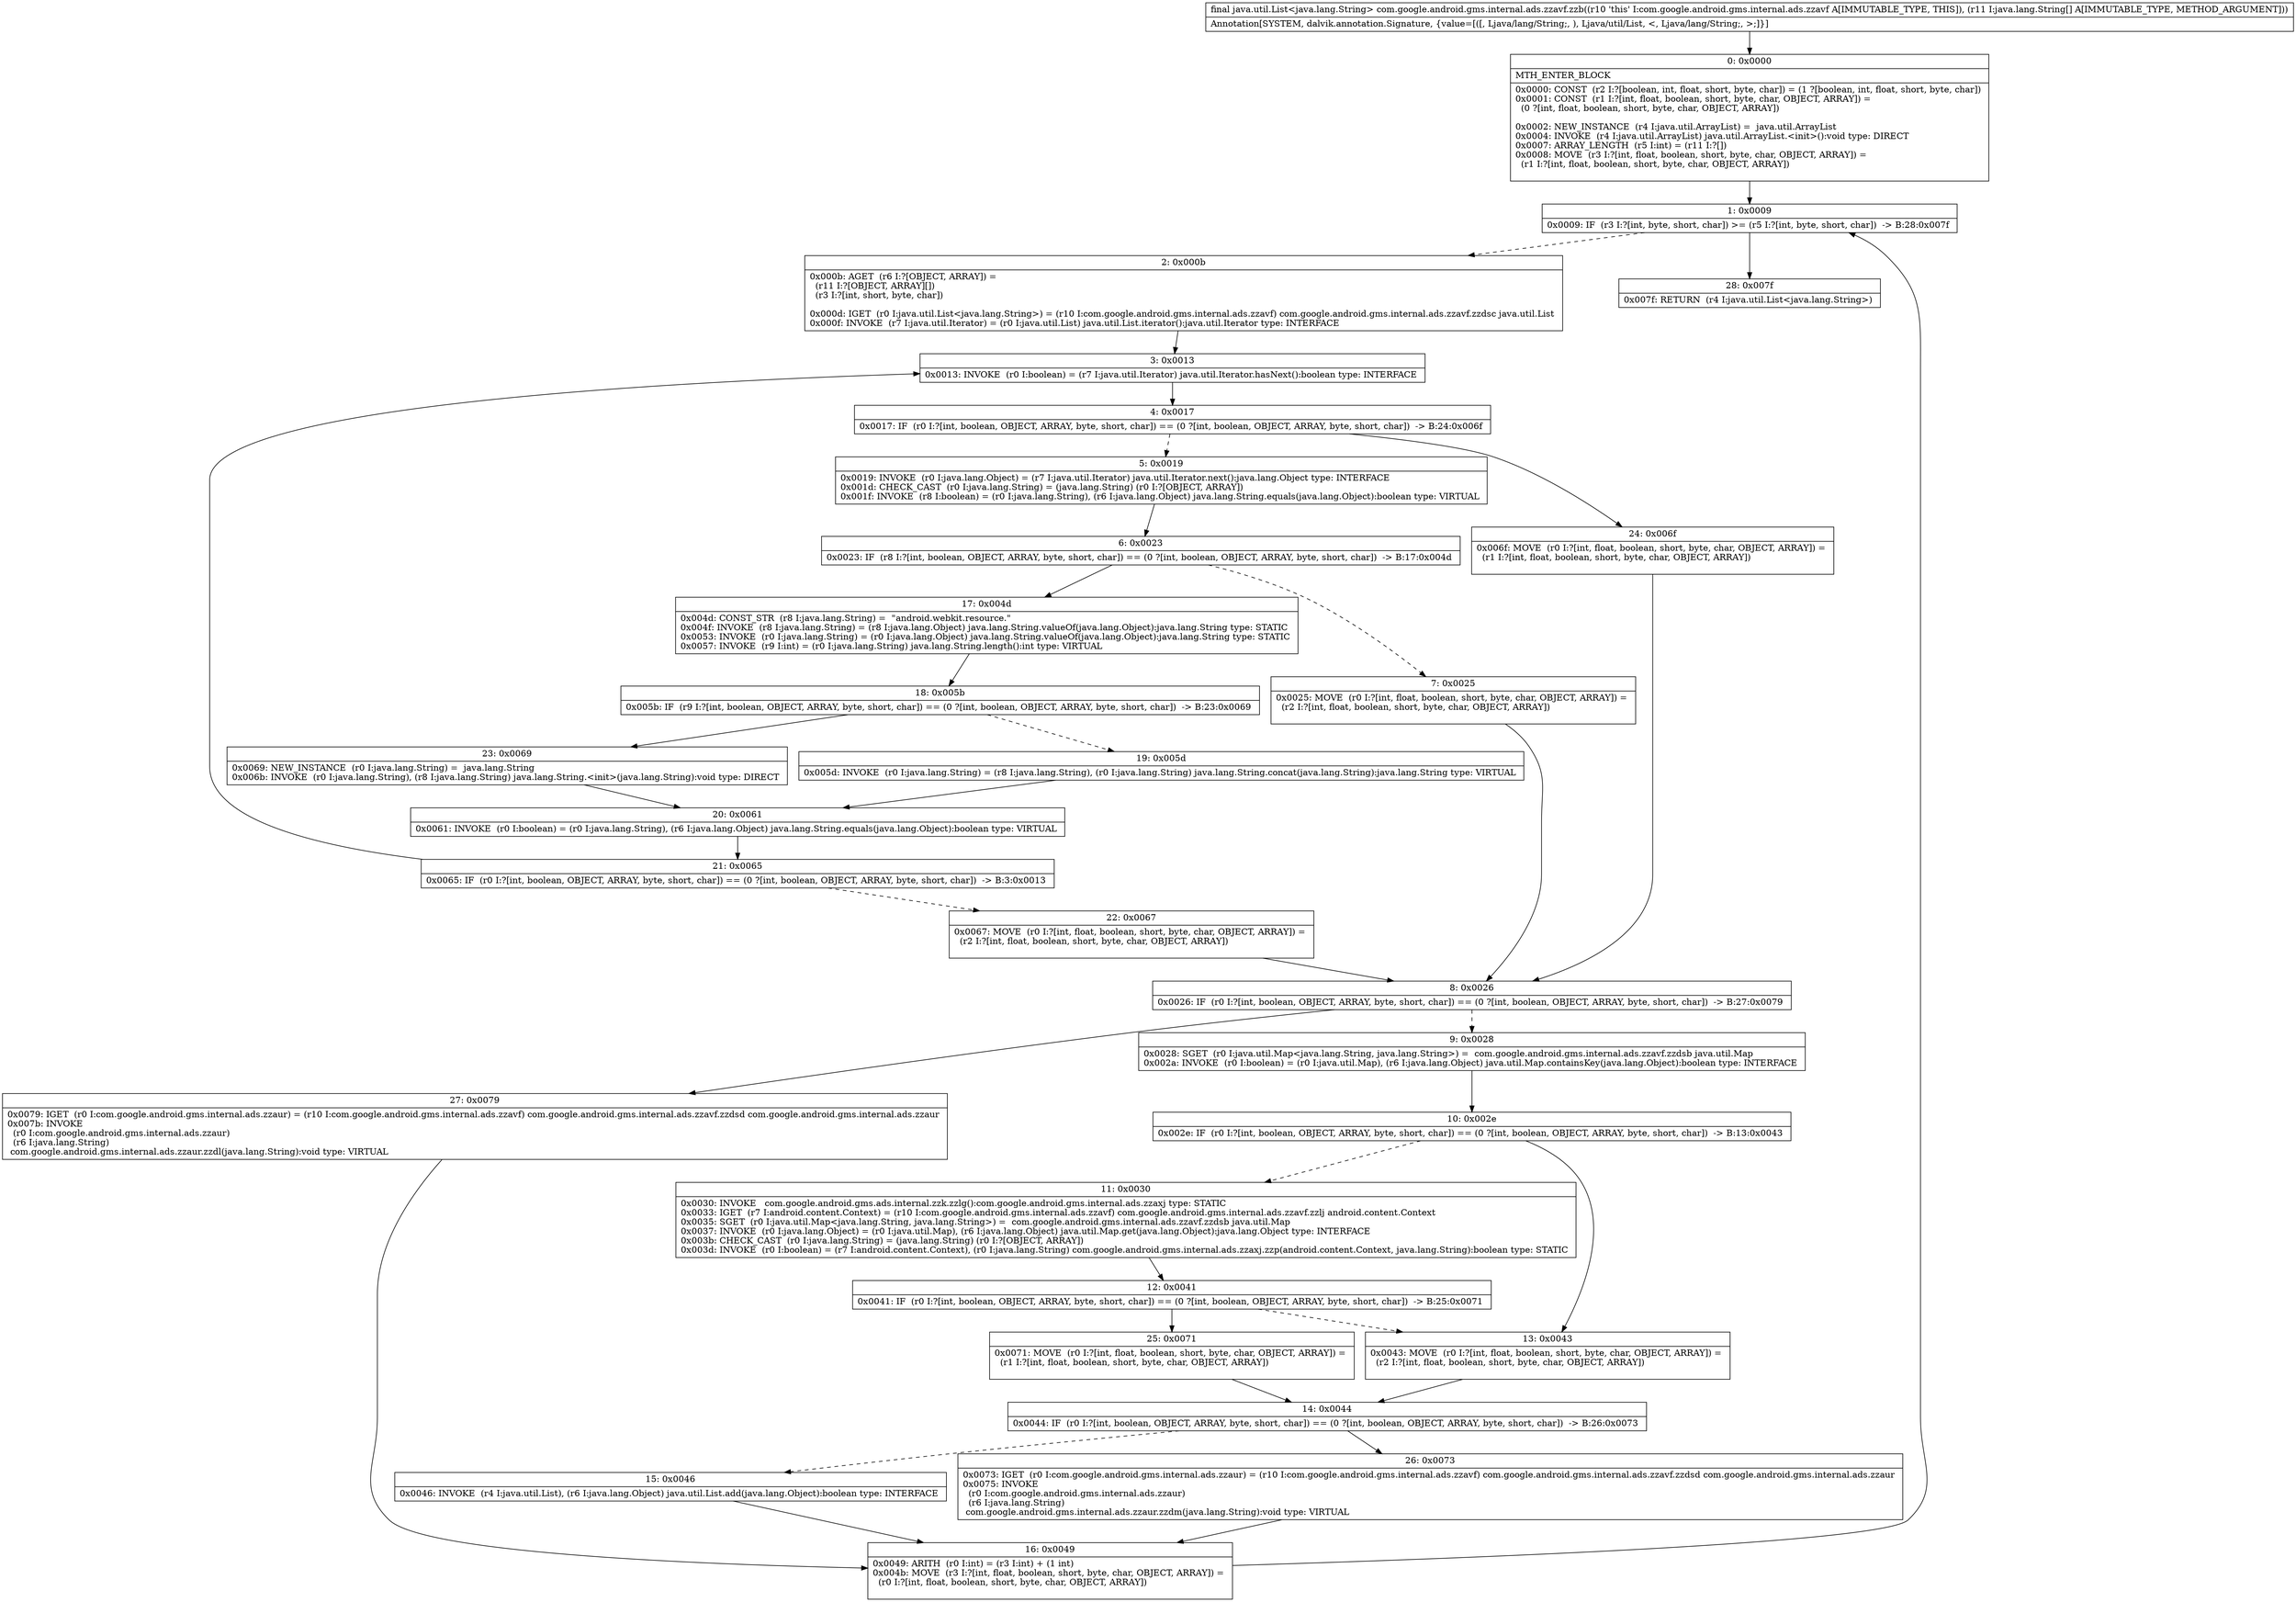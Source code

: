digraph "CFG forcom.google.android.gms.internal.ads.zzavf.zzb([Ljava\/lang\/String;)Ljava\/util\/List;" {
Node_0 [shape=record,label="{0\:\ 0x0000|MTH_ENTER_BLOCK\l|0x0000: CONST  (r2 I:?[boolean, int, float, short, byte, char]) = (1 ?[boolean, int, float, short, byte, char]) \l0x0001: CONST  (r1 I:?[int, float, boolean, short, byte, char, OBJECT, ARRAY]) = \l  (0 ?[int, float, boolean, short, byte, char, OBJECT, ARRAY])\l \l0x0002: NEW_INSTANCE  (r4 I:java.util.ArrayList) =  java.util.ArrayList \l0x0004: INVOKE  (r4 I:java.util.ArrayList) java.util.ArrayList.\<init\>():void type: DIRECT \l0x0007: ARRAY_LENGTH  (r5 I:int) = (r11 I:?[]) \l0x0008: MOVE  (r3 I:?[int, float, boolean, short, byte, char, OBJECT, ARRAY]) = \l  (r1 I:?[int, float, boolean, short, byte, char, OBJECT, ARRAY])\l \l}"];
Node_1 [shape=record,label="{1\:\ 0x0009|0x0009: IF  (r3 I:?[int, byte, short, char]) \>= (r5 I:?[int, byte, short, char])  \-\> B:28:0x007f \l}"];
Node_2 [shape=record,label="{2\:\ 0x000b|0x000b: AGET  (r6 I:?[OBJECT, ARRAY]) = \l  (r11 I:?[OBJECT, ARRAY][])\l  (r3 I:?[int, short, byte, char])\l \l0x000d: IGET  (r0 I:java.util.List\<java.lang.String\>) = (r10 I:com.google.android.gms.internal.ads.zzavf) com.google.android.gms.internal.ads.zzavf.zzdsc java.util.List \l0x000f: INVOKE  (r7 I:java.util.Iterator) = (r0 I:java.util.List) java.util.List.iterator():java.util.Iterator type: INTERFACE \l}"];
Node_3 [shape=record,label="{3\:\ 0x0013|0x0013: INVOKE  (r0 I:boolean) = (r7 I:java.util.Iterator) java.util.Iterator.hasNext():boolean type: INTERFACE \l}"];
Node_4 [shape=record,label="{4\:\ 0x0017|0x0017: IF  (r0 I:?[int, boolean, OBJECT, ARRAY, byte, short, char]) == (0 ?[int, boolean, OBJECT, ARRAY, byte, short, char])  \-\> B:24:0x006f \l}"];
Node_5 [shape=record,label="{5\:\ 0x0019|0x0019: INVOKE  (r0 I:java.lang.Object) = (r7 I:java.util.Iterator) java.util.Iterator.next():java.lang.Object type: INTERFACE \l0x001d: CHECK_CAST  (r0 I:java.lang.String) = (java.lang.String) (r0 I:?[OBJECT, ARRAY]) \l0x001f: INVOKE  (r8 I:boolean) = (r0 I:java.lang.String), (r6 I:java.lang.Object) java.lang.String.equals(java.lang.Object):boolean type: VIRTUAL \l}"];
Node_6 [shape=record,label="{6\:\ 0x0023|0x0023: IF  (r8 I:?[int, boolean, OBJECT, ARRAY, byte, short, char]) == (0 ?[int, boolean, OBJECT, ARRAY, byte, short, char])  \-\> B:17:0x004d \l}"];
Node_7 [shape=record,label="{7\:\ 0x0025|0x0025: MOVE  (r0 I:?[int, float, boolean, short, byte, char, OBJECT, ARRAY]) = \l  (r2 I:?[int, float, boolean, short, byte, char, OBJECT, ARRAY])\l \l}"];
Node_8 [shape=record,label="{8\:\ 0x0026|0x0026: IF  (r0 I:?[int, boolean, OBJECT, ARRAY, byte, short, char]) == (0 ?[int, boolean, OBJECT, ARRAY, byte, short, char])  \-\> B:27:0x0079 \l}"];
Node_9 [shape=record,label="{9\:\ 0x0028|0x0028: SGET  (r0 I:java.util.Map\<java.lang.String, java.lang.String\>) =  com.google.android.gms.internal.ads.zzavf.zzdsb java.util.Map \l0x002a: INVOKE  (r0 I:boolean) = (r0 I:java.util.Map), (r6 I:java.lang.Object) java.util.Map.containsKey(java.lang.Object):boolean type: INTERFACE \l}"];
Node_10 [shape=record,label="{10\:\ 0x002e|0x002e: IF  (r0 I:?[int, boolean, OBJECT, ARRAY, byte, short, char]) == (0 ?[int, boolean, OBJECT, ARRAY, byte, short, char])  \-\> B:13:0x0043 \l}"];
Node_11 [shape=record,label="{11\:\ 0x0030|0x0030: INVOKE   com.google.android.gms.ads.internal.zzk.zzlg():com.google.android.gms.internal.ads.zzaxj type: STATIC \l0x0033: IGET  (r7 I:android.content.Context) = (r10 I:com.google.android.gms.internal.ads.zzavf) com.google.android.gms.internal.ads.zzavf.zzlj android.content.Context \l0x0035: SGET  (r0 I:java.util.Map\<java.lang.String, java.lang.String\>) =  com.google.android.gms.internal.ads.zzavf.zzdsb java.util.Map \l0x0037: INVOKE  (r0 I:java.lang.Object) = (r0 I:java.util.Map), (r6 I:java.lang.Object) java.util.Map.get(java.lang.Object):java.lang.Object type: INTERFACE \l0x003b: CHECK_CAST  (r0 I:java.lang.String) = (java.lang.String) (r0 I:?[OBJECT, ARRAY]) \l0x003d: INVOKE  (r0 I:boolean) = (r7 I:android.content.Context), (r0 I:java.lang.String) com.google.android.gms.internal.ads.zzaxj.zzp(android.content.Context, java.lang.String):boolean type: STATIC \l}"];
Node_12 [shape=record,label="{12\:\ 0x0041|0x0041: IF  (r0 I:?[int, boolean, OBJECT, ARRAY, byte, short, char]) == (0 ?[int, boolean, OBJECT, ARRAY, byte, short, char])  \-\> B:25:0x0071 \l}"];
Node_13 [shape=record,label="{13\:\ 0x0043|0x0043: MOVE  (r0 I:?[int, float, boolean, short, byte, char, OBJECT, ARRAY]) = \l  (r2 I:?[int, float, boolean, short, byte, char, OBJECT, ARRAY])\l \l}"];
Node_14 [shape=record,label="{14\:\ 0x0044|0x0044: IF  (r0 I:?[int, boolean, OBJECT, ARRAY, byte, short, char]) == (0 ?[int, boolean, OBJECT, ARRAY, byte, short, char])  \-\> B:26:0x0073 \l}"];
Node_15 [shape=record,label="{15\:\ 0x0046|0x0046: INVOKE  (r4 I:java.util.List), (r6 I:java.lang.Object) java.util.List.add(java.lang.Object):boolean type: INTERFACE \l}"];
Node_16 [shape=record,label="{16\:\ 0x0049|0x0049: ARITH  (r0 I:int) = (r3 I:int) + (1 int) \l0x004b: MOVE  (r3 I:?[int, float, boolean, short, byte, char, OBJECT, ARRAY]) = \l  (r0 I:?[int, float, boolean, short, byte, char, OBJECT, ARRAY])\l \l}"];
Node_17 [shape=record,label="{17\:\ 0x004d|0x004d: CONST_STR  (r8 I:java.lang.String) =  \"android.webkit.resource.\" \l0x004f: INVOKE  (r8 I:java.lang.String) = (r8 I:java.lang.Object) java.lang.String.valueOf(java.lang.Object):java.lang.String type: STATIC \l0x0053: INVOKE  (r0 I:java.lang.String) = (r0 I:java.lang.Object) java.lang.String.valueOf(java.lang.Object):java.lang.String type: STATIC \l0x0057: INVOKE  (r9 I:int) = (r0 I:java.lang.String) java.lang.String.length():int type: VIRTUAL \l}"];
Node_18 [shape=record,label="{18\:\ 0x005b|0x005b: IF  (r9 I:?[int, boolean, OBJECT, ARRAY, byte, short, char]) == (0 ?[int, boolean, OBJECT, ARRAY, byte, short, char])  \-\> B:23:0x0069 \l}"];
Node_19 [shape=record,label="{19\:\ 0x005d|0x005d: INVOKE  (r0 I:java.lang.String) = (r8 I:java.lang.String), (r0 I:java.lang.String) java.lang.String.concat(java.lang.String):java.lang.String type: VIRTUAL \l}"];
Node_20 [shape=record,label="{20\:\ 0x0061|0x0061: INVOKE  (r0 I:boolean) = (r0 I:java.lang.String), (r6 I:java.lang.Object) java.lang.String.equals(java.lang.Object):boolean type: VIRTUAL \l}"];
Node_21 [shape=record,label="{21\:\ 0x0065|0x0065: IF  (r0 I:?[int, boolean, OBJECT, ARRAY, byte, short, char]) == (0 ?[int, boolean, OBJECT, ARRAY, byte, short, char])  \-\> B:3:0x0013 \l}"];
Node_22 [shape=record,label="{22\:\ 0x0067|0x0067: MOVE  (r0 I:?[int, float, boolean, short, byte, char, OBJECT, ARRAY]) = \l  (r2 I:?[int, float, boolean, short, byte, char, OBJECT, ARRAY])\l \l}"];
Node_23 [shape=record,label="{23\:\ 0x0069|0x0069: NEW_INSTANCE  (r0 I:java.lang.String) =  java.lang.String \l0x006b: INVOKE  (r0 I:java.lang.String), (r8 I:java.lang.String) java.lang.String.\<init\>(java.lang.String):void type: DIRECT \l}"];
Node_24 [shape=record,label="{24\:\ 0x006f|0x006f: MOVE  (r0 I:?[int, float, boolean, short, byte, char, OBJECT, ARRAY]) = \l  (r1 I:?[int, float, boolean, short, byte, char, OBJECT, ARRAY])\l \l}"];
Node_25 [shape=record,label="{25\:\ 0x0071|0x0071: MOVE  (r0 I:?[int, float, boolean, short, byte, char, OBJECT, ARRAY]) = \l  (r1 I:?[int, float, boolean, short, byte, char, OBJECT, ARRAY])\l \l}"];
Node_26 [shape=record,label="{26\:\ 0x0073|0x0073: IGET  (r0 I:com.google.android.gms.internal.ads.zzaur) = (r10 I:com.google.android.gms.internal.ads.zzavf) com.google.android.gms.internal.ads.zzavf.zzdsd com.google.android.gms.internal.ads.zzaur \l0x0075: INVOKE  \l  (r0 I:com.google.android.gms.internal.ads.zzaur)\l  (r6 I:java.lang.String)\l com.google.android.gms.internal.ads.zzaur.zzdm(java.lang.String):void type: VIRTUAL \l}"];
Node_27 [shape=record,label="{27\:\ 0x0079|0x0079: IGET  (r0 I:com.google.android.gms.internal.ads.zzaur) = (r10 I:com.google.android.gms.internal.ads.zzavf) com.google.android.gms.internal.ads.zzavf.zzdsd com.google.android.gms.internal.ads.zzaur \l0x007b: INVOKE  \l  (r0 I:com.google.android.gms.internal.ads.zzaur)\l  (r6 I:java.lang.String)\l com.google.android.gms.internal.ads.zzaur.zzdl(java.lang.String):void type: VIRTUAL \l}"];
Node_28 [shape=record,label="{28\:\ 0x007f|0x007f: RETURN  (r4 I:java.util.List\<java.lang.String\>) \l}"];
MethodNode[shape=record,label="{final java.util.List\<java.lang.String\> com.google.android.gms.internal.ads.zzavf.zzb((r10 'this' I:com.google.android.gms.internal.ads.zzavf A[IMMUTABLE_TYPE, THIS]), (r11 I:java.lang.String[] A[IMMUTABLE_TYPE, METHOD_ARGUMENT]))  | Annotation[SYSTEM, dalvik.annotation.Signature, \{value=[([, Ljava\/lang\/String;, ), Ljava\/util\/List, \<, Ljava\/lang\/String;, \>;]\}]\l}"];
MethodNode -> Node_0;
Node_0 -> Node_1;
Node_1 -> Node_2[style=dashed];
Node_1 -> Node_28;
Node_2 -> Node_3;
Node_3 -> Node_4;
Node_4 -> Node_5[style=dashed];
Node_4 -> Node_24;
Node_5 -> Node_6;
Node_6 -> Node_7[style=dashed];
Node_6 -> Node_17;
Node_7 -> Node_8;
Node_8 -> Node_9[style=dashed];
Node_8 -> Node_27;
Node_9 -> Node_10;
Node_10 -> Node_11[style=dashed];
Node_10 -> Node_13;
Node_11 -> Node_12;
Node_12 -> Node_13[style=dashed];
Node_12 -> Node_25;
Node_13 -> Node_14;
Node_14 -> Node_15[style=dashed];
Node_14 -> Node_26;
Node_15 -> Node_16;
Node_16 -> Node_1;
Node_17 -> Node_18;
Node_18 -> Node_19[style=dashed];
Node_18 -> Node_23;
Node_19 -> Node_20;
Node_20 -> Node_21;
Node_21 -> Node_3;
Node_21 -> Node_22[style=dashed];
Node_22 -> Node_8;
Node_23 -> Node_20;
Node_24 -> Node_8;
Node_25 -> Node_14;
Node_26 -> Node_16;
Node_27 -> Node_16;
}

